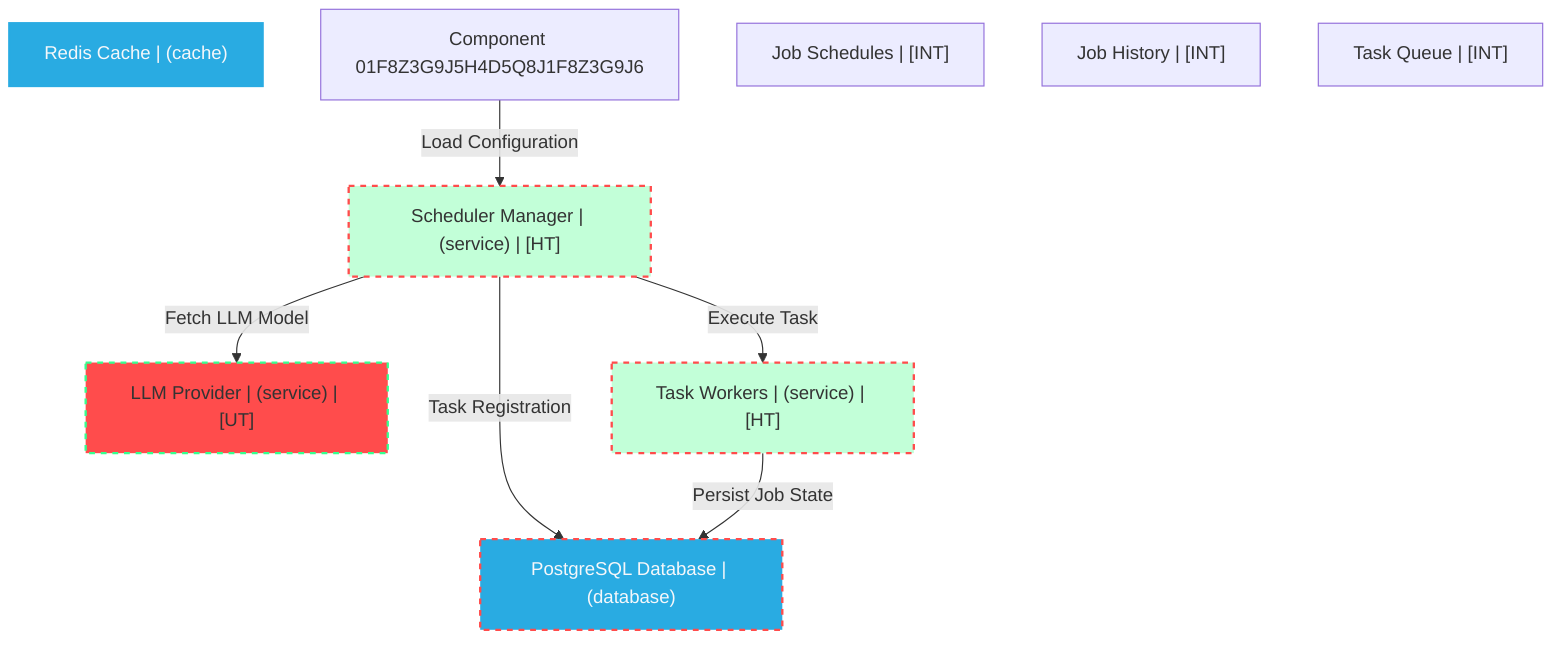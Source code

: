 graph TB
  node_01F8Z3G9J5H4D5Q8J1F8Z3G9K4["LLM Provider | (service) | [UT]"]:::untrusted
  node_01F8Z3G9J5H4D5Q8J1F8Z3G9K0["Scheduler Manager | (service) | [HT]"]:::highTrust
  node_01F8Z3G9J5H4D5Q8J1F8Z3G9K1["Task Workers | (service) | [HT]"]:::highTrust
  node_01F8Z3G9J5H4D5Q8J1F8Z3G9K2["PostgreSQL Database | (database)"]:::dataStore
  node_01F8Z3G9J5H4D5Q8J1F8Z3G9K3["Redis Cache | (cache)"]:::dataStore
  node_01F8Z3G9J5H4D5Q8J1F8Z3G9J6["Component 01F8Z3G9J5H4D5Q8J1F8Z3G9J6"]:::process,untrusted
  node_01F8Z3G9J5H4D5Q8J1F8Z3G9J7["Job Schedules | [INT]"]:::dataAsset,internal
  node_01F8Z3G9J5H4D5Q8J1F8Z3G9J8["Job History | [INT]"]:::dataAsset,internal
  node_01F8Z3G9J5H4D5Q8J1F8Z3G9J9["Task Queue | [INT]"]:::dataAsset,internal

  node_01F8Z3G9J5H4D5Q8J1F8Z3G9J6 -->|Load Configuration| node_01F8Z3G9J5H4D5Q8J1F8Z3G9K0:::unencryptedFlow
  node_01F8Z3G9J5H4D5Q8J1F8Z3G9K0 -->|Task Registration| node_01F8Z3G9J5H4D5Q8J1F8Z3G9K2:::unencryptedFlow
  node_01F8Z3G9J5H4D5Q8J1F8Z3G9K0 -->|Execute Task| node_01F8Z3G9J5H4D5Q8J1F8Z3G9K1:::unencryptedFlow
  node_01F8Z3G9J5H4D5Q8J1F8Z3G9K1 -->|Persist Job State| node_01F8Z3G9J5H4D5Q8J1F8Z3G9K2:::unencryptedFlow
  node_01F8Z3G9J5H4D5Q8J1F8Z3G9K0 -->|Fetch LLM Model| node_01F8Z3G9J5H4D5Q8J1F8Z3G9K4:::encryptedFlow

  classDef externalEntity fill:#FF4C4C,stroke:#FF4C4C,stroke-width:2px,color:#F5F7FA
  classDef process fill:#36FF8F,stroke:#36FF8F,stroke-width:2px,color:#0B0D17
  classDef dataStore fill:#29ABE2,stroke:#29ABE2,stroke-width:2px,color:#F5F7FA
  classDef dataAsset fill:#A259FF,stroke:#c3a4ff,stroke-width:2px,color:#F5F7FA
  classDef untrusted fill:#FF4C4C,stroke:#FF4C4C,stroke-width:3px,stroke-dasharray:5 5
  classDef lowTrust fill:#f77c63,stroke:#f77c63,stroke-width:2px,stroke-dasharray:3 3
  classDef mediumTrust fill:#FFD300,stroke:#FFD300,stroke-width:2px
  classDef highTrust fill:#C2FFD8,stroke:#36FF8F,stroke-width:2px
  classDef veryHighTrust fill:#36FF8F,stroke:#36FF8F,stroke-width:3px
  classDef public fill:#C2FFD8,stroke:#36FF8F,stroke-width:1px
  classDef internal fill:#FFF2B3,stroke:#FFD300,stroke-width:1px
  classDef confidential fill:#FFB3B3,stroke:#FF4C4C,stroke-width:2px
  classDef restricted fill:#FF4C4C,stroke:#FF4C4C,stroke-width:3px
  classDef pii fill:#ffa1ad,stroke:#A259FF,stroke-width:2px
  classDef pci fill:#FF4C4C,stroke:#FF4C4C,stroke-width:3px
  classDef phi fill:#ffa1ad,stroke:#A259FF,stroke-width:3px
  classDef encryptedFlow stroke:#36FF8F,stroke-width:2px
  classDef unencryptedFlow stroke:#FF4C4C,stroke-width:2px,stroke-dasharray:5 5
  classDef authenticatedFlow stroke:#29ABE2,stroke-width:2px
  classDef trustBoundary fill:transparent,stroke:#2E3440,stroke-width:3px,stroke-dasharray:10 5